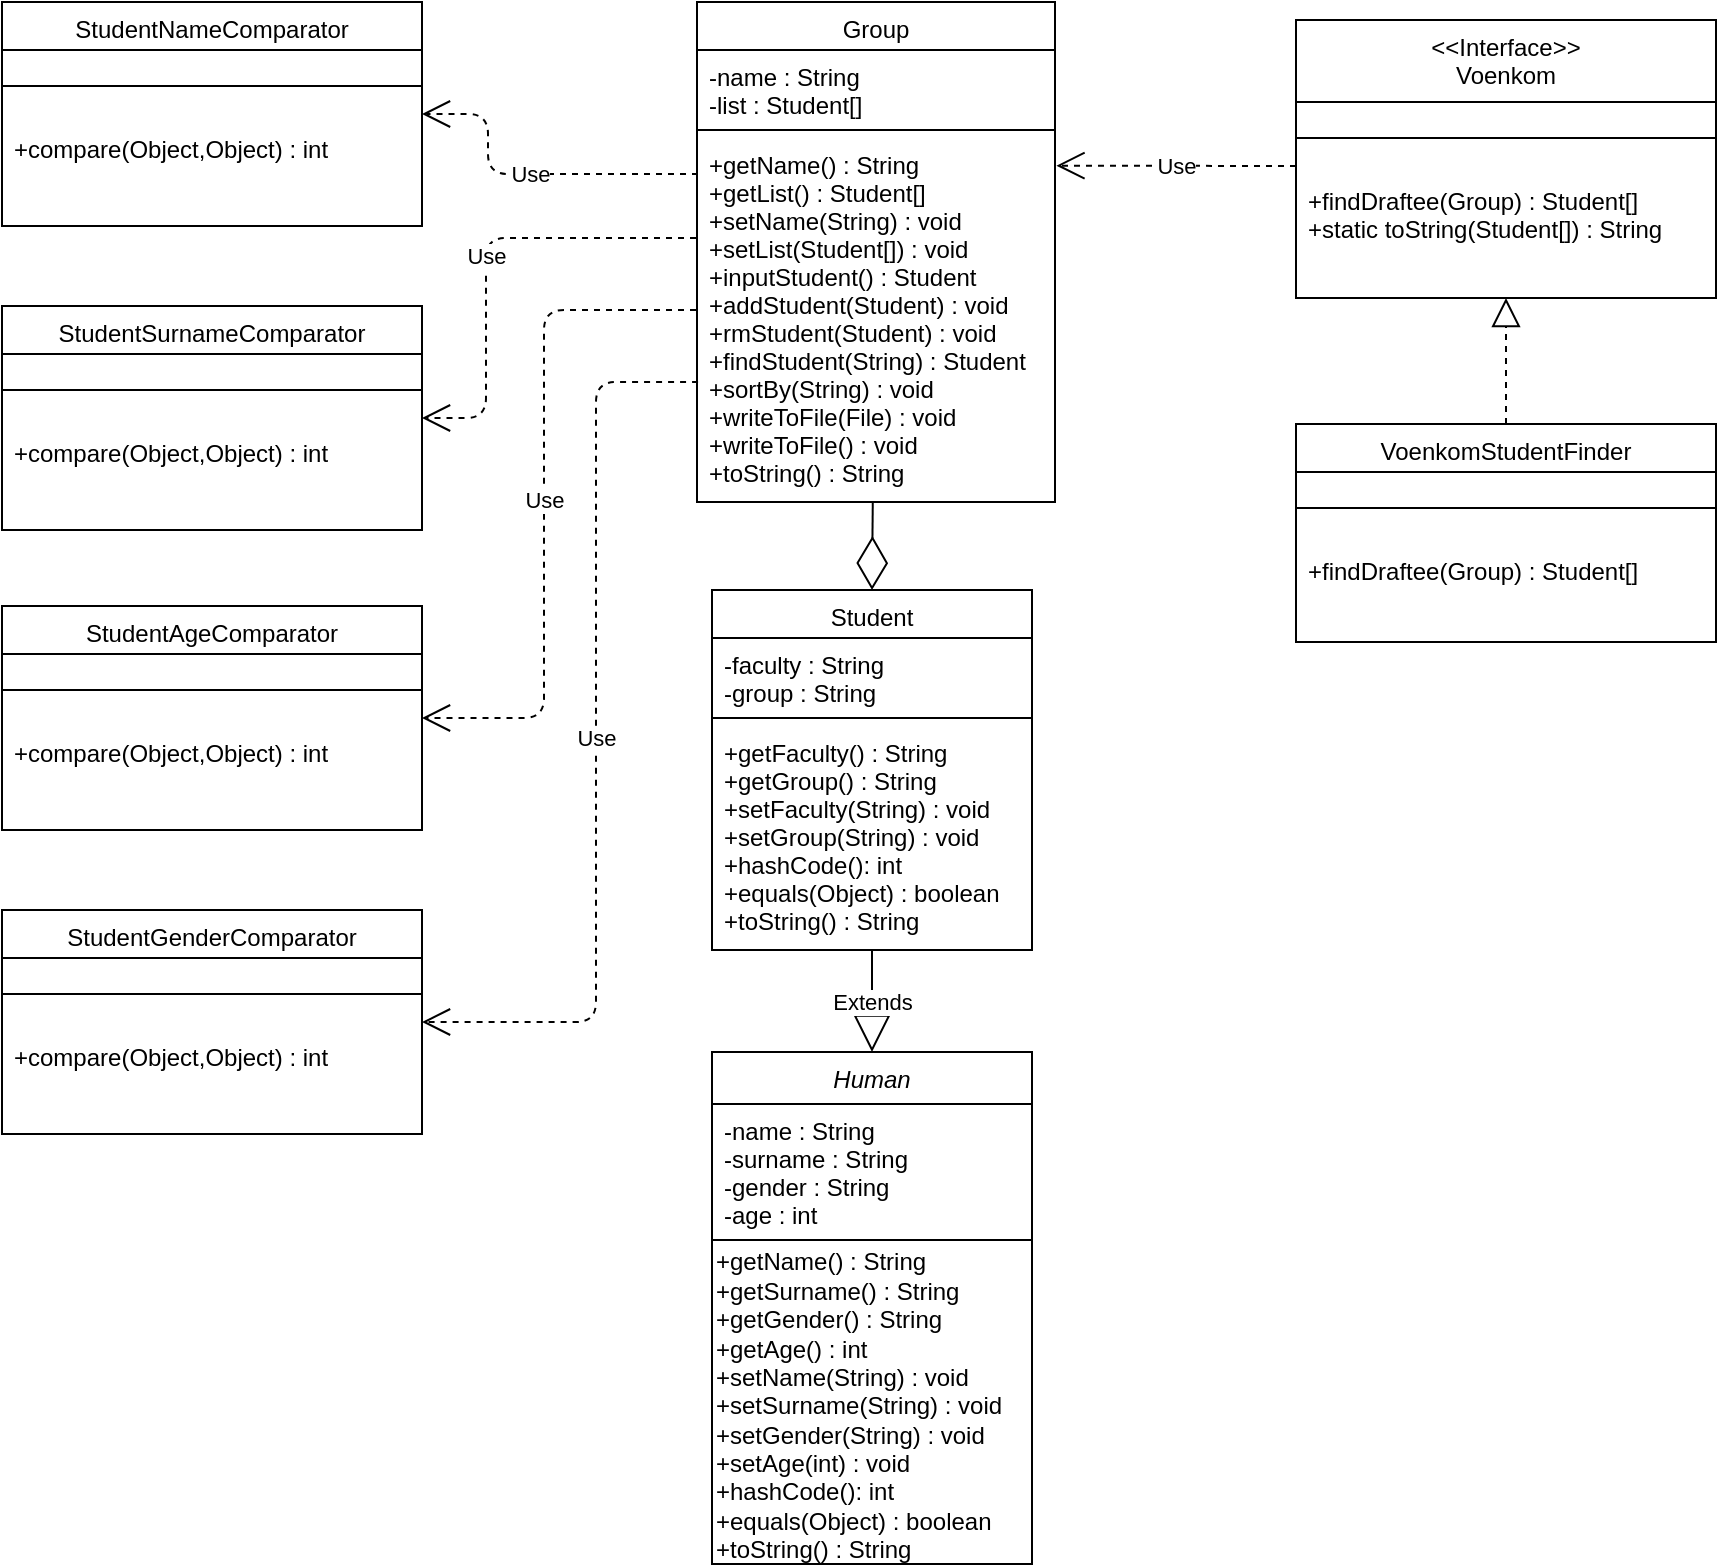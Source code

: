 <mxfile version="12.7.9" type="device"><diagram id="C5RBs43oDa-KdzZeNtuy" name="Page-1"><mxGraphModel dx="868" dy="1260" grid="0" gridSize="10" guides="1" tooltips="1" connect="1" arrows="1" fold="1" page="1" pageScale="1" pageWidth="1169" pageHeight="827" math="0" shadow="0"><root><mxCell id="WIyWlLk6GJQsqaUBKTNV-0"/><mxCell id="WIyWlLk6GJQsqaUBKTNV-1" parent="WIyWlLk6GJQsqaUBKTNV-0"/><mxCell id="zkfFHV4jXpPFQw0GAbJ--0" value="Human" style="swimlane;fontStyle=2;align=center;verticalAlign=top;childLayout=stackLayout;horizontal=1;startSize=26;horizontalStack=0;resizeParent=1;resizeLast=0;collapsible=1;marginBottom=0;rounded=0;shadow=0;strokeWidth=1;" parent="WIyWlLk6GJQsqaUBKTNV-1" vertex="1"><mxGeometry x="455" y="-286" width="160" height="256" as="geometry"><mxRectangle x="220" y="120" width="160" height="26" as="alternateBounds"/></mxGeometry></mxCell><mxCell id="zkfFHV4jXpPFQw0GAbJ--1" value="-name : String &#10;-surname : String &#10;-gender : String&#10;-age : int&#10;" style="text;align=left;verticalAlign=top;spacingLeft=4;spacingRight=4;overflow=hidden;rotatable=0;points=[[0,0.5],[1,0.5]];portConstraint=eastwest;" parent="zkfFHV4jXpPFQw0GAbJ--0" vertex="1"><mxGeometry y="26" width="160" height="64" as="geometry"/></mxCell><mxCell id="zkfFHV4jXpPFQw0GAbJ--4" value="" style="line;html=1;strokeWidth=1;align=left;verticalAlign=middle;spacingTop=-1;spacingLeft=3;spacingRight=3;rotatable=0;labelPosition=right;points=[];portConstraint=eastwest;" parent="zkfFHV4jXpPFQw0GAbJ--0" vertex="1"><mxGeometry y="90" width="160" height="8" as="geometry"/></mxCell><mxCell id="sIXTVU84UVMotABm4baP-0" value="&lt;span&gt;+getName() : String&lt;/span&gt;&lt;br style=&quot;padding: 0px ; margin: 0px&quot;&gt;&lt;span&gt;+getSurname() : String&lt;br&gt;&lt;/span&gt;+getGender() : String&lt;br&gt;+getAge() : int&lt;br style=&quot;padding: 0px ; margin: 0px&quot;&gt;&lt;span&gt;+setName(String) : void&lt;/span&gt;&lt;br style=&quot;padding: 0px ; margin: 0px&quot;&gt;&lt;span&gt;+setSurname(String) : void&lt;br&gt;&lt;/span&gt;+setGender(String) : void&lt;br&gt;+setAge(int) : void&lt;br&gt;+hashCode(): int&lt;br&gt;+equals(Object) : boolean&lt;br&gt;&lt;span&gt;+toString() : String&lt;br&gt;&lt;/span&gt;" style="text;html=1;align=left;verticalAlign=middle;resizable=0;points=[];autosize=1;" parent="zkfFHV4jXpPFQw0GAbJ--0" vertex="1"><mxGeometry y="98" width="160" height="158" as="geometry"/></mxCell><mxCell id="OFuOznNBaEdG2DEENg9G-25" value="Student" style="swimlane;fontStyle=0;align=center;verticalAlign=top;childLayout=stackLayout;horizontal=1;startSize=24;horizontalStack=0;resizeParent=1;resizeLast=0;collapsible=1;marginBottom=0;rounded=0;shadow=0;strokeWidth=1;" parent="WIyWlLk6GJQsqaUBKTNV-1" vertex="1"><mxGeometry x="455" y="-517" width="160" height="180" as="geometry"><mxRectangle x="30" y="370" width="160" height="26" as="alternateBounds"/></mxGeometry></mxCell><mxCell id="OFuOznNBaEdG2DEENg9G-26" value="-faculty : String&#10;-group : String" style="text;align=left;verticalAlign=top;spacingLeft=4;spacingRight=4;overflow=hidden;rotatable=0;points=[[0,0.5],[1,0.5]];portConstraint=eastwest;" parent="OFuOznNBaEdG2DEENg9G-25" vertex="1"><mxGeometry y="24" width="160" height="36" as="geometry"/></mxCell><mxCell id="OFuOznNBaEdG2DEENg9G-27" value="" style="line;html=1;strokeWidth=1;align=left;verticalAlign=middle;spacingTop=-1;spacingLeft=3;spacingRight=3;rotatable=0;labelPosition=right;points=[];portConstraint=eastwest;" parent="OFuOznNBaEdG2DEENg9G-25" vertex="1"><mxGeometry y="60" width="160" height="8" as="geometry"/></mxCell><mxCell id="OFuOznNBaEdG2DEENg9G-28" value="+getFaculty() : String&#10;+getGroup() : String&#10;+setFaculty(String) : void&#10;+setGroup(String) : void&#10;+hashCode(): int&#10;+equals(Object) : boolean&#10;+toString() : String" style="text;align=left;verticalAlign=top;spacingLeft=4;spacingRight=4;overflow=hidden;rotatable=0;points=[[0,0.5],[1,0.5]];portConstraint=eastwest;" parent="OFuOznNBaEdG2DEENg9G-25" vertex="1"><mxGeometry y="68" width="160" height="112" as="geometry"/></mxCell><mxCell id="OFuOznNBaEdG2DEENg9G-33" value="Group" style="swimlane;fontStyle=0;align=center;verticalAlign=top;childLayout=stackLayout;horizontal=1;startSize=24;horizontalStack=0;resizeParent=1;resizeLast=0;collapsible=1;marginBottom=0;rounded=0;shadow=0;strokeWidth=1;" parent="WIyWlLk6GJQsqaUBKTNV-1" vertex="1"><mxGeometry x="447.5" y="-811" width="179" height="250" as="geometry"><mxRectangle x="30" y="370" width="160" height="26" as="alternateBounds"/></mxGeometry></mxCell><mxCell id="OFuOznNBaEdG2DEENg9G-34" value="-name : String &#10;-list : Student[]" style="text;align=left;verticalAlign=top;spacingLeft=4;spacingRight=4;overflow=hidden;rotatable=0;points=[[0,0.5],[1,0.5]];portConstraint=eastwest;" parent="OFuOznNBaEdG2DEENg9G-33" vertex="1"><mxGeometry y="24" width="179" height="36" as="geometry"/></mxCell><mxCell id="OFuOznNBaEdG2DEENg9G-35" value="" style="line;html=1;strokeWidth=1;align=left;verticalAlign=middle;spacingTop=-1;spacingLeft=3;spacingRight=3;rotatable=0;labelPosition=right;points=[];portConstraint=eastwest;" parent="OFuOznNBaEdG2DEENg9G-33" vertex="1"><mxGeometry y="60" width="179" height="8" as="geometry"/></mxCell><mxCell id="oFvOpZwesIuuDgLvMjYC-1" value="+getName() : String&#10;+getList() : Student[]&#10;+setName(String) : void&#10;+setList(Student[]) : void&#10;+inputStudent() : Student&#10;+addStudent(Student) : void&#10;+rmStudent(Student) : void&#10;+findStudent(String) : Student&#10;+sortBy(String) : void&#10;+writeToFile(File) : void&#10;+writeToFile() : void&#10;+toString() : String" style="text;align=left;verticalAlign=top;spacingLeft=4;spacingRight=4;overflow=hidden;rotatable=0;points=[[0,0.5],[1,0.5]];portConstraint=eastwest;" parent="OFuOznNBaEdG2DEENg9G-33" vertex="1"><mxGeometry y="68" width="179" height="182" as="geometry"/></mxCell><mxCell id="OFuOznNBaEdG2DEENg9G-37" value="&lt;&lt;Interface&gt;&gt;&#10;Voenkom" style="swimlane;fontStyle=0;align=center;verticalAlign=top;childLayout=stackLayout;horizontal=1;startSize=41;horizontalStack=0;resizeParent=1;resizeLast=0;collapsible=1;marginBottom=0;rounded=0;shadow=0;strokeWidth=1;" parent="WIyWlLk6GJQsqaUBKTNV-1" vertex="1"><mxGeometry x="747" y="-802" width="210" height="139" as="geometry"><mxRectangle x="30" y="370" width="160" height="26" as="alternateBounds"/></mxGeometry></mxCell><mxCell id="OFuOznNBaEdG2DEENg9G-39" value="" style="line;html=1;strokeWidth=1;align=left;verticalAlign=middle;spacingTop=-1;spacingLeft=3;spacingRight=3;rotatable=0;labelPosition=right;points=[];portConstraint=eastwest;" parent="OFuOznNBaEdG2DEENg9G-37" vertex="1"><mxGeometry y="41" width="210" height="36" as="geometry"/></mxCell><mxCell id="OFuOznNBaEdG2DEENg9G-40" value="+findDraftee(Group) : Student[]&#10;+static toString(Student[]) : String" style="text;align=left;verticalAlign=top;spacingLeft=4;spacingRight=4;overflow=hidden;rotatable=0;points=[[0,0.5],[1,0.5]];portConstraint=eastwest;" parent="OFuOznNBaEdG2DEENg9G-37" vertex="1"><mxGeometry y="77" width="210" height="62" as="geometry"/></mxCell><mxCell id="OFuOznNBaEdG2DEENg9G-43" value="" style="endArrow=diamondThin;endFill=0;endSize=24;html=1;exitX=0.491;exitY=1;exitDx=0;exitDy=0;exitPerimeter=0;entryX=0.5;entryY=0;entryDx=0;entryDy=0;" parent="WIyWlLk6GJQsqaUBKTNV-1" source="oFvOpZwesIuuDgLvMjYC-1" target="OFuOznNBaEdG2DEENg9G-25" edge="1"><mxGeometry width="160" relative="1" as="geometry"><mxPoint x="127" as="sourcePoint"/><mxPoint x="437" y="-460" as="targetPoint"/></mxGeometry></mxCell><mxCell id="oFvOpZwesIuuDgLvMjYC-0" value="Extends" style="endArrow=block;endSize=16;endFill=0;html=1;exitX=0.5;exitY=1;exitDx=0;exitDy=0;entryX=0.5;entryY=0;entryDx=0;entryDy=0;" parent="WIyWlLk6GJQsqaUBKTNV-1" source="OFuOznNBaEdG2DEENg9G-25" target="zkfFHV4jXpPFQw0GAbJ--0" edge="1"><mxGeometry width="160" relative="1" as="geometry"><mxPoint x="417" y="-303" as="sourcePoint"/><mxPoint x="447" y="-333" as="targetPoint"/></mxGeometry></mxCell><mxCell id="oFvOpZwesIuuDgLvMjYC-2" value="Use" style="endArrow=open;endSize=12;dashed=1;html=1;entryX=1.004;entryY=0.076;entryDx=0;entryDy=0;entryPerimeter=0;" parent="WIyWlLk6GJQsqaUBKTNV-1" target="oFvOpZwesIuuDgLvMjYC-1" edge="1"><mxGeometry width="160" relative="1" as="geometry"><mxPoint x="747" y="-729" as="sourcePoint"/><mxPoint x="657" y="-732" as="targetPoint"/></mxGeometry></mxCell><mxCell id="oFvOpZwesIuuDgLvMjYC-3" value="VoenkomStudentFinder" style="swimlane;fontStyle=0;align=center;verticalAlign=top;childLayout=stackLayout;horizontal=1;startSize=24;horizontalStack=0;resizeParent=1;resizeLast=0;collapsible=1;marginBottom=0;rounded=0;shadow=0;strokeWidth=1;" parent="WIyWlLk6GJQsqaUBKTNV-1" vertex="1"><mxGeometry x="747" y="-600" width="210" height="109" as="geometry"><mxRectangle x="30" y="370" width="160" height="26" as="alternateBounds"/></mxGeometry></mxCell><mxCell id="oFvOpZwesIuuDgLvMjYC-4" value="" style="line;html=1;strokeWidth=1;align=left;verticalAlign=middle;spacingTop=-1;spacingLeft=3;spacingRight=3;rotatable=0;labelPosition=right;points=[];portConstraint=eastwest;" parent="oFvOpZwesIuuDgLvMjYC-3" vertex="1"><mxGeometry y="24" width="210" height="36" as="geometry"/></mxCell><mxCell id="oFvOpZwesIuuDgLvMjYC-5" value="+findDraftee(Group) : Student[]" style="text;align=left;verticalAlign=top;spacingLeft=4;spacingRight=4;overflow=hidden;rotatable=0;points=[[0,0.5],[1,0.5]];portConstraint=eastwest;" parent="oFvOpZwesIuuDgLvMjYC-3" vertex="1"><mxGeometry y="60" width="210" height="38" as="geometry"/></mxCell><mxCell id="oFvOpZwesIuuDgLvMjYC-6" value="" style="endArrow=block;dashed=1;endFill=0;endSize=12;html=1;entryX=0.5;entryY=1;entryDx=0;entryDy=0;exitX=0.5;exitY=0;exitDx=0;exitDy=0;" parent="WIyWlLk6GJQsqaUBKTNV-1" source="oFvOpZwesIuuDgLvMjYC-3" target="OFuOznNBaEdG2DEENg9G-37" edge="1"><mxGeometry width="160" relative="1" as="geometry"><mxPoint x="477" y="-630" as="sourcePoint"/><mxPoint x="637" y="-630" as="targetPoint"/></mxGeometry></mxCell><mxCell id="oFvOpZwesIuuDgLvMjYC-9" value="StudentNameComparator" style="swimlane;fontStyle=0;align=center;verticalAlign=top;childLayout=stackLayout;horizontal=1;startSize=24;horizontalStack=0;resizeParent=1;resizeLast=0;collapsible=1;marginBottom=0;rounded=0;shadow=0;strokeWidth=1;" parent="WIyWlLk6GJQsqaUBKTNV-1" vertex="1"><mxGeometry x="100" y="-811" width="210" height="112" as="geometry"><mxRectangle x="30" y="370" width="160" height="26" as="alternateBounds"/></mxGeometry></mxCell><mxCell id="oFvOpZwesIuuDgLvMjYC-10" value="" style="line;html=1;strokeWidth=1;align=left;verticalAlign=middle;spacingTop=-1;spacingLeft=3;spacingRight=3;rotatable=0;labelPosition=right;points=[];portConstraint=eastwest;" parent="oFvOpZwesIuuDgLvMjYC-9" vertex="1"><mxGeometry y="24" width="210" height="36" as="geometry"/></mxCell><mxCell id="oFvOpZwesIuuDgLvMjYC-11" value="+compare(Object,Object) : int" style="text;align=left;verticalAlign=top;spacingLeft=4;spacingRight=4;overflow=hidden;rotatable=0;points=[[0,0.5],[1,0.5]];portConstraint=eastwest;" parent="oFvOpZwesIuuDgLvMjYC-9" vertex="1"><mxGeometry y="60" width="210" height="27" as="geometry"/></mxCell><mxCell id="oFvOpZwesIuuDgLvMjYC-19" value="StudentSurnameComparator" style="swimlane;fontStyle=0;align=center;verticalAlign=top;childLayout=stackLayout;horizontal=1;startSize=24;horizontalStack=0;resizeParent=1;resizeLast=0;collapsible=1;marginBottom=0;rounded=0;shadow=0;strokeWidth=1;" parent="WIyWlLk6GJQsqaUBKTNV-1" vertex="1"><mxGeometry x="100" y="-659" width="210" height="112" as="geometry"><mxRectangle x="30" y="370" width="160" height="26" as="alternateBounds"/></mxGeometry></mxCell><mxCell id="oFvOpZwesIuuDgLvMjYC-20" value="" style="line;html=1;strokeWidth=1;align=left;verticalAlign=middle;spacingTop=-1;spacingLeft=3;spacingRight=3;rotatable=0;labelPosition=right;points=[];portConstraint=eastwest;" parent="oFvOpZwesIuuDgLvMjYC-19" vertex="1"><mxGeometry y="24" width="210" height="36" as="geometry"/></mxCell><mxCell id="oFvOpZwesIuuDgLvMjYC-21" value="+compare(Object,Object) : int" style="text;align=left;verticalAlign=top;spacingLeft=4;spacingRight=4;overflow=hidden;rotatable=0;points=[[0,0.5],[1,0.5]];portConstraint=eastwest;" parent="oFvOpZwesIuuDgLvMjYC-19" vertex="1"><mxGeometry y="60" width="210" height="40" as="geometry"/></mxCell><mxCell id="oFvOpZwesIuuDgLvMjYC-22" value="StudentAgeComparator" style="swimlane;fontStyle=0;align=center;verticalAlign=top;childLayout=stackLayout;horizontal=1;startSize=24;horizontalStack=0;resizeParent=1;resizeLast=0;collapsible=1;marginBottom=0;rounded=0;shadow=0;strokeWidth=1;" parent="WIyWlLk6GJQsqaUBKTNV-1" vertex="1"><mxGeometry x="100" y="-509" width="210" height="112" as="geometry"><mxRectangle x="30" y="370" width="160" height="26" as="alternateBounds"/></mxGeometry></mxCell><mxCell id="oFvOpZwesIuuDgLvMjYC-23" value="" style="line;html=1;strokeWidth=1;align=left;verticalAlign=middle;spacingTop=-1;spacingLeft=3;spacingRight=3;rotatable=0;labelPosition=right;points=[];portConstraint=eastwest;" parent="oFvOpZwesIuuDgLvMjYC-22" vertex="1"><mxGeometry y="24" width="210" height="36" as="geometry"/></mxCell><mxCell id="oFvOpZwesIuuDgLvMjYC-24" value="+compare(Object,Object) : int" style="text;align=left;verticalAlign=top;spacingLeft=4;spacingRight=4;overflow=hidden;rotatable=0;points=[[0,0.5],[1,0.5]];portConstraint=eastwest;" parent="oFvOpZwesIuuDgLvMjYC-22" vertex="1"><mxGeometry y="60" width="210" height="40" as="geometry"/></mxCell><mxCell id="oFvOpZwesIuuDgLvMjYC-25" value="StudentGenderComparator" style="swimlane;fontStyle=0;align=center;verticalAlign=top;childLayout=stackLayout;horizontal=1;startSize=24;horizontalStack=0;resizeParent=1;resizeLast=0;collapsible=1;marginBottom=0;rounded=0;shadow=0;strokeWidth=1;" parent="WIyWlLk6GJQsqaUBKTNV-1" vertex="1"><mxGeometry x="100" y="-357" width="210" height="112" as="geometry"><mxRectangle x="30" y="370" width="160" height="26" as="alternateBounds"/></mxGeometry></mxCell><mxCell id="oFvOpZwesIuuDgLvMjYC-26" value="" style="line;html=1;strokeWidth=1;align=left;verticalAlign=middle;spacingTop=-1;spacingLeft=3;spacingRight=3;rotatable=0;labelPosition=right;points=[];portConstraint=eastwest;" parent="oFvOpZwesIuuDgLvMjYC-25" vertex="1"><mxGeometry y="24" width="210" height="36" as="geometry"/></mxCell><mxCell id="oFvOpZwesIuuDgLvMjYC-27" value="+compare(Object,Object) : int" style="text;align=left;verticalAlign=top;spacingLeft=4;spacingRight=4;overflow=hidden;rotatable=0;points=[[0,0.5],[1,0.5]];portConstraint=eastwest;" parent="oFvOpZwesIuuDgLvMjYC-25" vertex="1"><mxGeometry y="60" width="210" height="40" as="geometry"/></mxCell><mxCell id="oFvOpZwesIuuDgLvMjYC-29" value="Use" style="endArrow=open;endSize=12;dashed=1;html=1;entryX=1;entryY=0.5;entryDx=0;entryDy=0;" parent="WIyWlLk6GJQsqaUBKTNV-1" target="oFvOpZwesIuuDgLvMjYC-9" edge="1"><mxGeometry width="160" relative="1" as="geometry"><mxPoint x="448" y="-725" as="sourcePoint"/><mxPoint x="361" y="-702" as="targetPoint"/><Array as="points"><mxPoint x="343" y="-725"/><mxPoint x="343" y="-755"/></Array></mxGeometry></mxCell><mxCell id="tFiMMPAdUELFUeUKrRe7-0" value="Use" style="endArrow=open;endSize=12;dashed=1;html=1;entryX=1;entryY=0.5;entryDx=0;entryDy=0;" parent="WIyWlLk6GJQsqaUBKTNV-1" target="oFvOpZwesIuuDgLvMjYC-19" edge="1"><mxGeometry width="160" relative="1" as="geometry"><mxPoint x="447" y="-693" as="sourcePoint"/><mxPoint x="688" y="-534" as="targetPoint"/><Array as="points"><mxPoint x="342" y="-693"/><mxPoint x="342" y="-603"/></Array></mxGeometry></mxCell><mxCell id="tFiMMPAdUELFUeUKrRe7-1" value="Use" style="endArrow=open;endSize=12;dashed=1;html=1;entryX=1;entryY=0.5;entryDx=0;entryDy=0;" parent="WIyWlLk6GJQsqaUBKTNV-1" target="oFvOpZwesIuuDgLvMjYC-22" edge="1"><mxGeometry width="160" relative="1" as="geometry"><mxPoint x="447" y="-657" as="sourcePoint"/><mxPoint x="688" y="-534" as="targetPoint"/><Array as="points"><mxPoint x="371" y="-657"/><mxPoint x="371" y="-453"/></Array></mxGeometry></mxCell><mxCell id="tFiMMPAdUELFUeUKrRe7-2" value="Use" style="endArrow=open;endSize=12;dashed=1;html=1;exitX=0.003;exitY=0.67;exitDx=0;exitDy=0;exitPerimeter=0;entryX=1;entryY=0.5;entryDx=0;entryDy=0;" parent="WIyWlLk6GJQsqaUBKTNV-1" source="oFvOpZwesIuuDgLvMjYC-1" target="oFvOpZwesIuuDgLvMjYC-25" edge="1"><mxGeometry width="160" relative="1" as="geometry"><mxPoint x="528" y="-534" as="sourcePoint"/><mxPoint x="688" y="-534" as="targetPoint"/><Array as="points"><mxPoint x="397" y="-621"/><mxPoint x="397" y="-301"/></Array></mxGeometry></mxCell></root></mxGraphModel></diagram></mxfile>